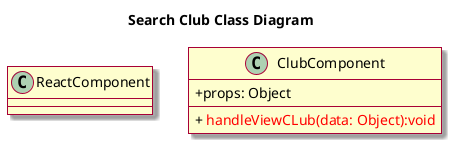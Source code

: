 @startuml
skin rose
skinparam classAttributeIconSize 0

title Search Club Class Diagram

class ReactComponent

class ClubComponent{
    + props: Object
    + {method} <color:red> handleViewCLub(data: Object):void
}

